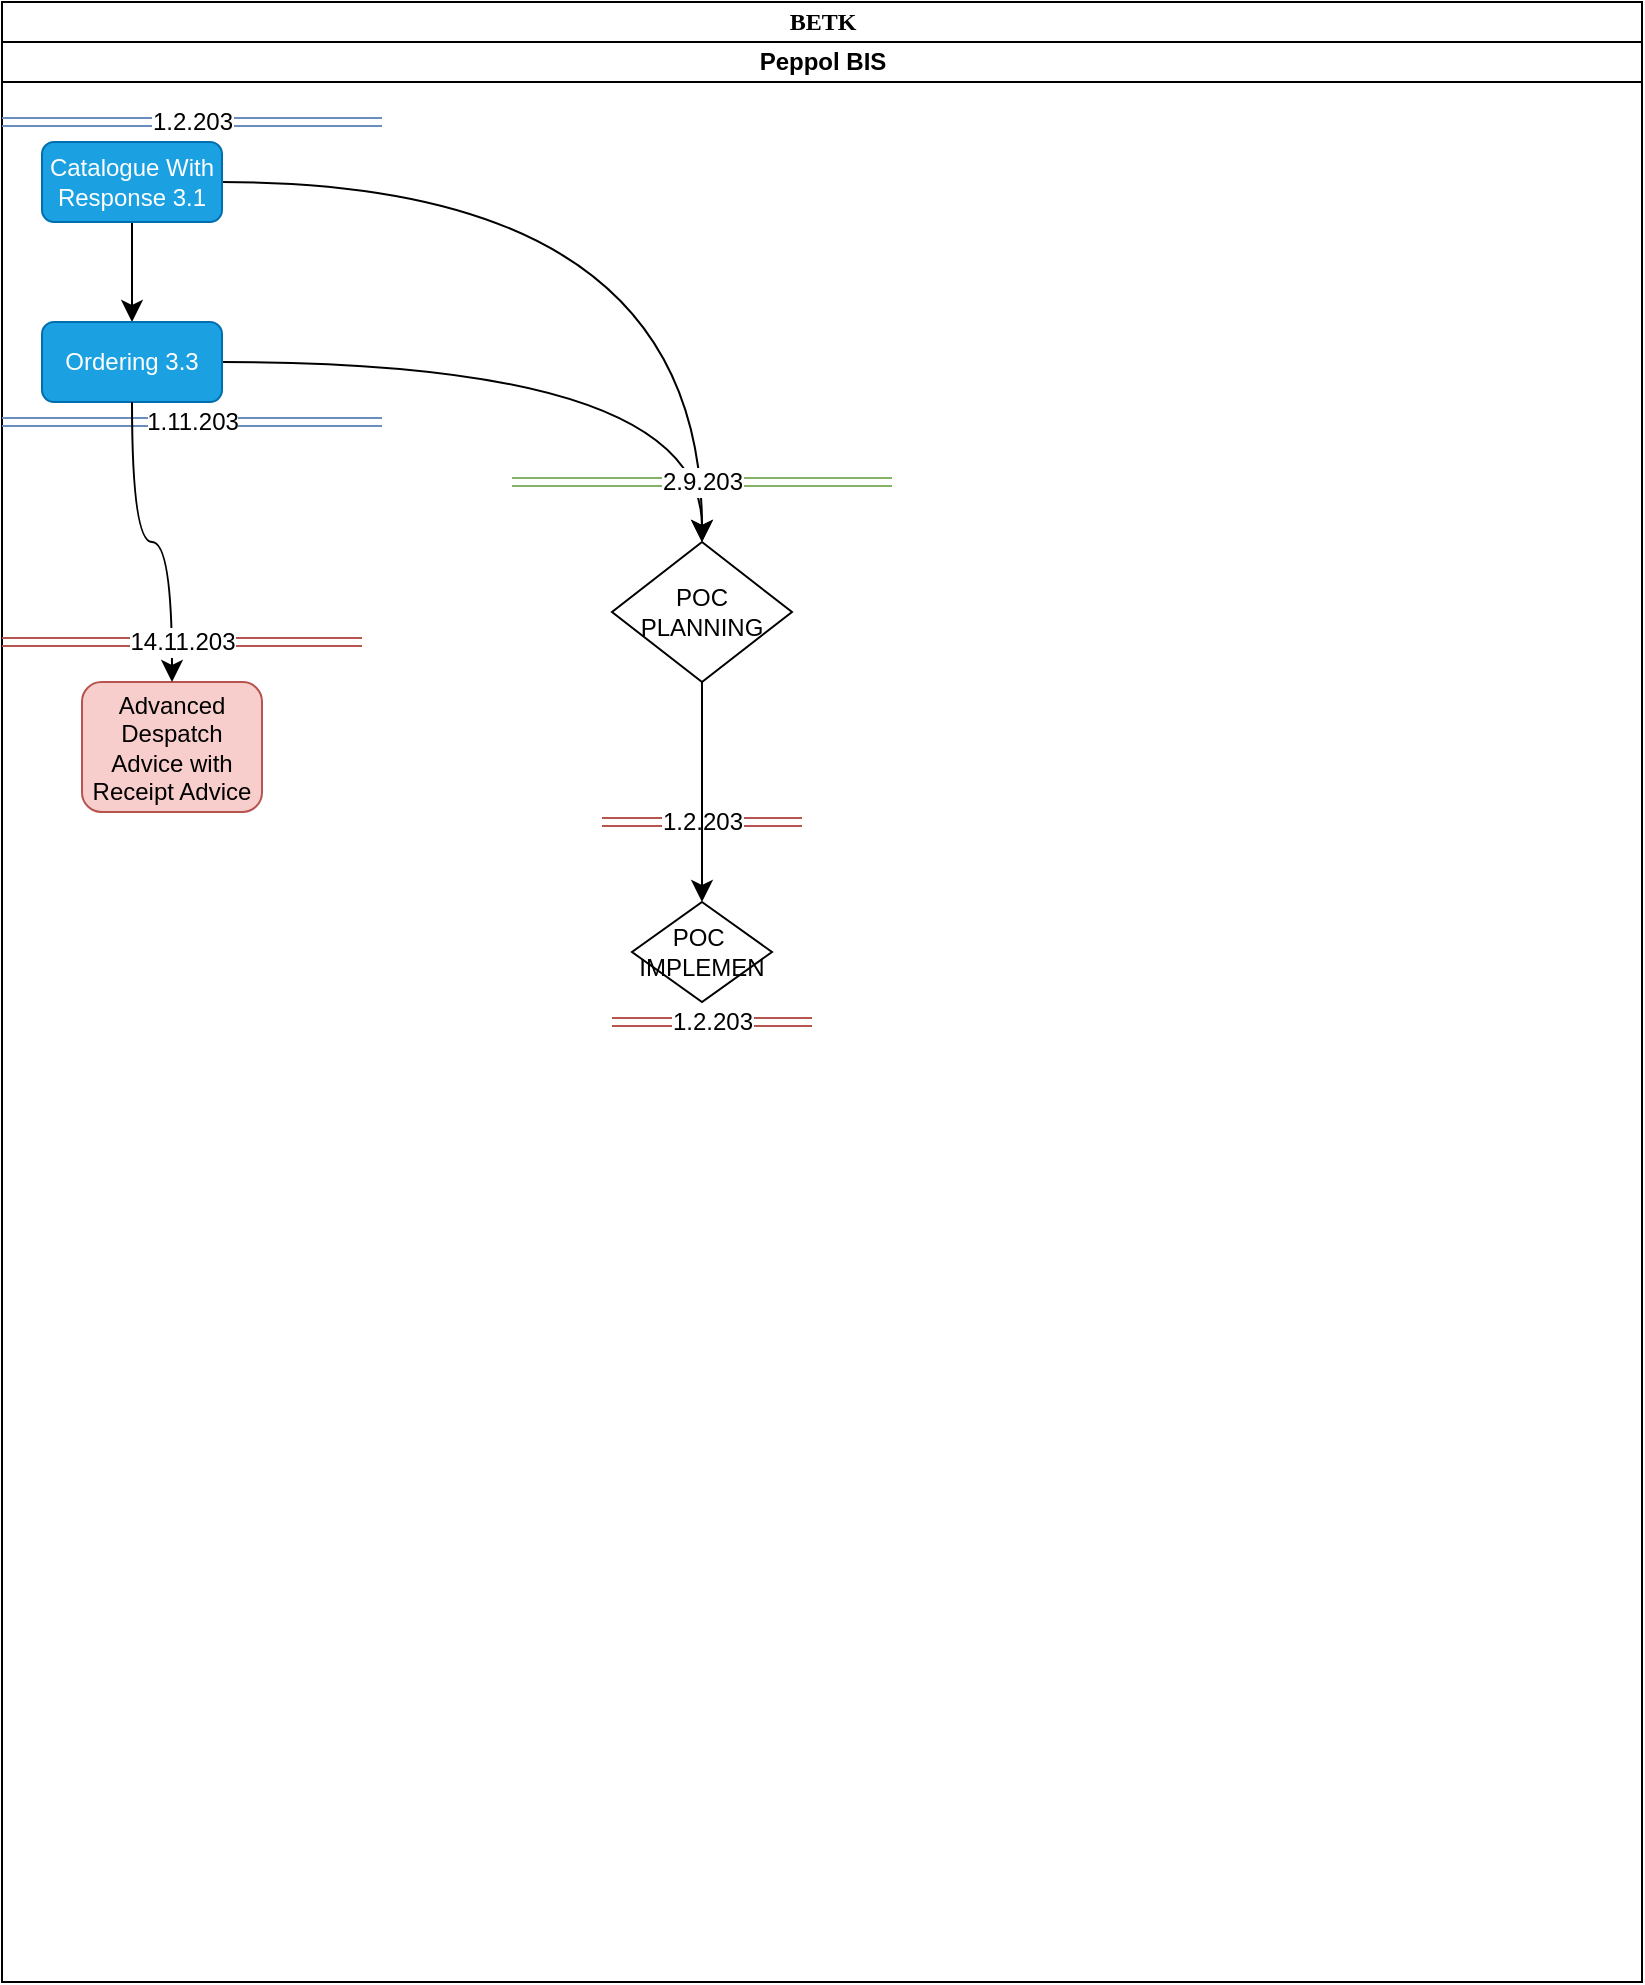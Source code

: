 <mxfile version="28.1.0">
  <diagram name="Page-1" id="0783ab3e-0a74-02c8-0abd-f7b4e66b4bec">
    <mxGraphModel dx="1177" dy="1303" grid="1" gridSize="10" guides="1" tooltips="1" connect="1" arrows="1" fold="1" page="1" pageScale="1" pageWidth="1654" pageHeight="1169" background="none" math="0" shadow="0">
      <root>
        <mxCell id="0" />
        <mxCell id="1" parent="0" />
        <mxCell id="1c1d494c118603dd-1" value="BETK" style="swimlane;html=1;childLayout=stackLayout;startSize=20;rounded=0;shadow=0;comic=0;labelBackgroundColor=none;strokeWidth=1;fontFamily=Verdana;fontSize=12;align=center;" parent="1" vertex="1">
          <mxGeometry x="40" y="20" width="820" height="990" as="geometry" />
        </mxCell>
        <mxCell id="1c1d494c118603dd-2" value="Peppol BIS" style="swimlane;html=1;startSize=20;" parent="1c1d494c118603dd-1" vertex="1">
          <mxGeometry y="20" width="820" height="970" as="geometry" />
        </mxCell>
        <mxCell id="ov1N7ag6DKZ-0V74_zyp-7" style="edgeStyle=orthogonalEdgeStyle;rounded=0;orthogonalLoop=1;jettySize=auto;html=1;entryX=0.5;entryY=0;entryDx=0;entryDy=0;fontSize=12;startSize=8;endSize=8;curved=1;exitX=0.5;exitY=1;exitDx=0;exitDy=0;" parent="1c1d494c118603dd-2" source="ov1N7ag6DKZ-0V74_zyp-1" target="ov1N7ag6DKZ-0V74_zyp-6" edge="1">
          <mxGeometry relative="1" as="geometry">
            <mxPoint x="65.0" y="109.17" as="sourcePoint" />
          </mxGeometry>
        </mxCell>
        <mxCell id="ov1N7ag6DKZ-0V74_zyp-14" style="edgeStyle=orthogonalEdgeStyle;curved=1;rounded=0;orthogonalLoop=1;jettySize=auto;html=1;entryX=0.5;entryY=0;entryDx=0;entryDy=0;fontSize=12;startSize=8;endSize=8;" parent="1c1d494c118603dd-2" source="ov1N7ag6DKZ-0V74_zyp-1" target="ov1N7ag6DKZ-0V74_zyp-70" edge="1">
          <mxGeometry relative="1" as="geometry">
            <mxPoint x="65" y="240" as="targetPoint" />
          </mxGeometry>
        </mxCell>
        <mxCell id="ov1N7ag6DKZ-0V74_zyp-1" value="Catalogue With&lt;div&gt;Response 3.1&lt;/div&gt;" style="rounded=1;whiteSpace=wrap;html=1;fillColor=#1ba1e2;strokeColor=#006EAF;fontColor=#ffffff;" parent="1c1d494c118603dd-2" vertex="1">
          <mxGeometry x="20" y="50" width="90" height="40" as="geometry" />
        </mxCell>
        <mxCell id="ov1N7ag6DKZ-0V74_zyp-2" value="1.11.203" style="shape=link;html=1;rounded=0;fontSize=12;startSize=8;endSize=8;curved=1;fillColor=#dae8fc;strokeColor=#6c8ebf;" parent="1c1d494c118603dd-2" edge="1">
          <mxGeometry width="100" relative="1" as="geometry">
            <mxPoint y="190.0" as="sourcePoint" />
            <mxPoint x="190" y="190.0" as="targetPoint" />
          </mxGeometry>
        </mxCell>
        <mxCell id="ov1N7ag6DKZ-0V74_zyp-15" style="edgeStyle=orthogonalEdgeStyle;curved=1;rounded=0;orthogonalLoop=1;jettySize=auto;html=1;entryX=0.5;entryY=0;entryDx=0;entryDy=0;fontSize=12;startSize=8;endSize=8;exitX=1;exitY=0.5;exitDx=0;exitDy=0;" parent="1c1d494c118603dd-2" source="ov1N7ag6DKZ-0V74_zyp-6" target="ov1N7ag6DKZ-0V74_zyp-70" edge="1">
          <mxGeometry relative="1" as="geometry">
            <mxPoint x="65" y="240" as="targetPoint" />
          </mxGeometry>
        </mxCell>
        <mxCell id="ov1N7ag6DKZ-0V74_zyp-6" value="&lt;div&gt;Ordering 3.3&lt;/div&gt;" style="rounded=1;whiteSpace=wrap;html=1;fillColor=#1ba1e2;strokeColor=#006EAF;fontColor=#ffffff;" parent="1c1d494c118603dd-2" vertex="1">
          <mxGeometry x="20" y="140.0" width="90" height="40" as="geometry" />
        </mxCell>
        <mxCell id="ov1N7ag6DKZ-0V74_zyp-9" value="Advanced Despatch Advice with Receipt Advice" style="rounded=1;whiteSpace=wrap;html=1;fillColor=#f8cecc;strokeColor=#b85450;" parent="1c1d494c118603dd-2" vertex="1">
          <mxGeometry x="40" y="320" width="90" height="65" as="geometry" />
        </mxCell>
        <mxCell id="ov1N7ag6DKZ-0V74_zyp-10" style="edgeStyle=orthogonalEdgeStyle;curved=1;rounded=0;orthogonalLoop=1;jettySize=auto;html=1;fontSize=12;startSize=8;endSize=8;entryX=0.5;entryY=0;entryDx=0;entryDy=0;exitX=0.5;exitY=1;exitDx=0;exitDy=0;" parent="1c1d494c118603dd-2" source="ov1N7ag6DKZ-0V74_zyp-6" target="ov1N7ag6DKZ-0V74_zyp-9" edge="1">
          <mxGeometry relative="1" as="geometry">
            <mxPoint x="85" y="300" as="targetPoint" />
          </mxGeometry>
        </mxCell>
        <mxCell id="ov1N7ag6DKZ-0V74_zyp-12" value="2.9.203" style="shape=link;html=1;rounded=0;fontSize=12;startSize=8;endSize=8;curved=1;fillColor=#d5e8d4;strokeColor=#82b366;" parent="1c1d494c118603dd-2" edge="1">
          <mxGeometry width="100" relative="1" as="geometry">
            <mxPoint x="255" y="220" as="sourcePoint" />
            <mxPoint x="445" y="220" as="targetPoint" />
          </mxGeometry>
        </mxCell>
        <mxCell id="ov1N7ag6DKZ-0V74_zyp-18" value="1.2.203" style="shape=link;html=1;rounded=0;fontSize=12;startSize=8;endSize=8;curved=1;fillColor=#f8cecc;strokeColor=#b85450;" parent="1c1d494c118603dd-2" edge="1">
          <mxGeometry width="100" relative="1" as="geometry">
            <mxPoint x="300" y="390" as="sourcePoint" />
            <mxPoint x="400" y="390" as="targetPoint" />
          </mxGeometry>
        </mxCell>
        <mxCell id="ov1N7ag6DKZ-0V74_zyp-19" value="14.11.203" style="shape=link;html=1;rounded=0;fontSize=12;startSize=8;endSize=8;curved=1;fillColor=#f8cecc;strokeColor=#b85450;" parent="1c1d494c118603dd-2" edge="1">
          <mxGeometry width="100" relative="1" as="geometry">
            <mxPoint y="300" as="sourcePoint" />
            <mxPoint x="180" y="300" as="targetPoint" />
          </mxGeometry>
        </mxCell>
        <mxCell id="ov1N7ag6DKZ-0V74_zyp-72" style="edgeStyle=none;curved=1;rounded=0;orthogonalLoop=1;jettySize=auto;html=1;entryX=0.5;entryY=0;entryDx=0;entryDy=0;fontSize=12;startSize=8;endSize=8;" parent="1c1d494c118603dd-2" source="ov1N7ag6DKZ-0V74_zyp-70" target="ov1N7ag6DKZ-0V74_zyp-71" edge="1">
          <mxGeometry relative="1" as="geometry" />
        </mxCell>
        <mxCell id="ov1N7ag6DKZ-0V74_zyp-70" value="POC&lt;div&gt;PLANNING&lt;/div&gt;" style="rhombus;whiteSpace=wrap;html=1;" parent="1c1d494c118603dd-2" vertex="1">
          <mxGeometry x="305" y="250" width="90" height="70" as="geometry" />
        </mxCell>
        <mxCell id="ov1N7ag6DKZ-0V74_zyp-71" value="POC&amp;nbsp;&lt;div&gt;IMPLEMEN&lt;/div&gt;" style="rhombus;whiteSpace=wrap;html=1;" parent="1c1d494c118603dd-2" vertex="1">
          <mxGeometry x="315" y="430" width="70" height="50" as="geometry" />
        </mxCell>
        <mxCell id="ov1N7ag6DKZ-0V74_zyp-73" value="1.2.203" style="shape=link;html=1;rounded=0;fontSize=12;startSize=8;endSize=8;curved=1;fillColor=#f8cecc;strokeColor=#b85450;" parent="1c1d494c118603dd-2" edge="1">
          <mxGeometry width="100" relative="1" as="geometry">
            <mxPoint x="305" y="490" as="sourcePoint" />
            <mxPoint x="405" y="490" as="targetPoint" />
          </mxGeometry>
        </mxCell>
        <mxCell id="tsWJ6s4taVNARHcV3OjV-2" value="1.2.203" style="shape=link;html=1;rounded=0;fontSize=12;startSize=8;endSize=8;curved=1;fillColor=#dae8fc;strokeColor=#6c8ebf;" edge="1" parent="1c1d494c118603dd-2">
          <mxGeometry width="100" relative="1" as="geometry">
            <mxPoint y="40" as="sourcePoint" />
            <mxPoint x="190" y="40" as="targetPoint" />
          </mxGeometry>
        </mxCell>
      </root>
    </mxGraphModel>
  </diagram>
</mxfile>
